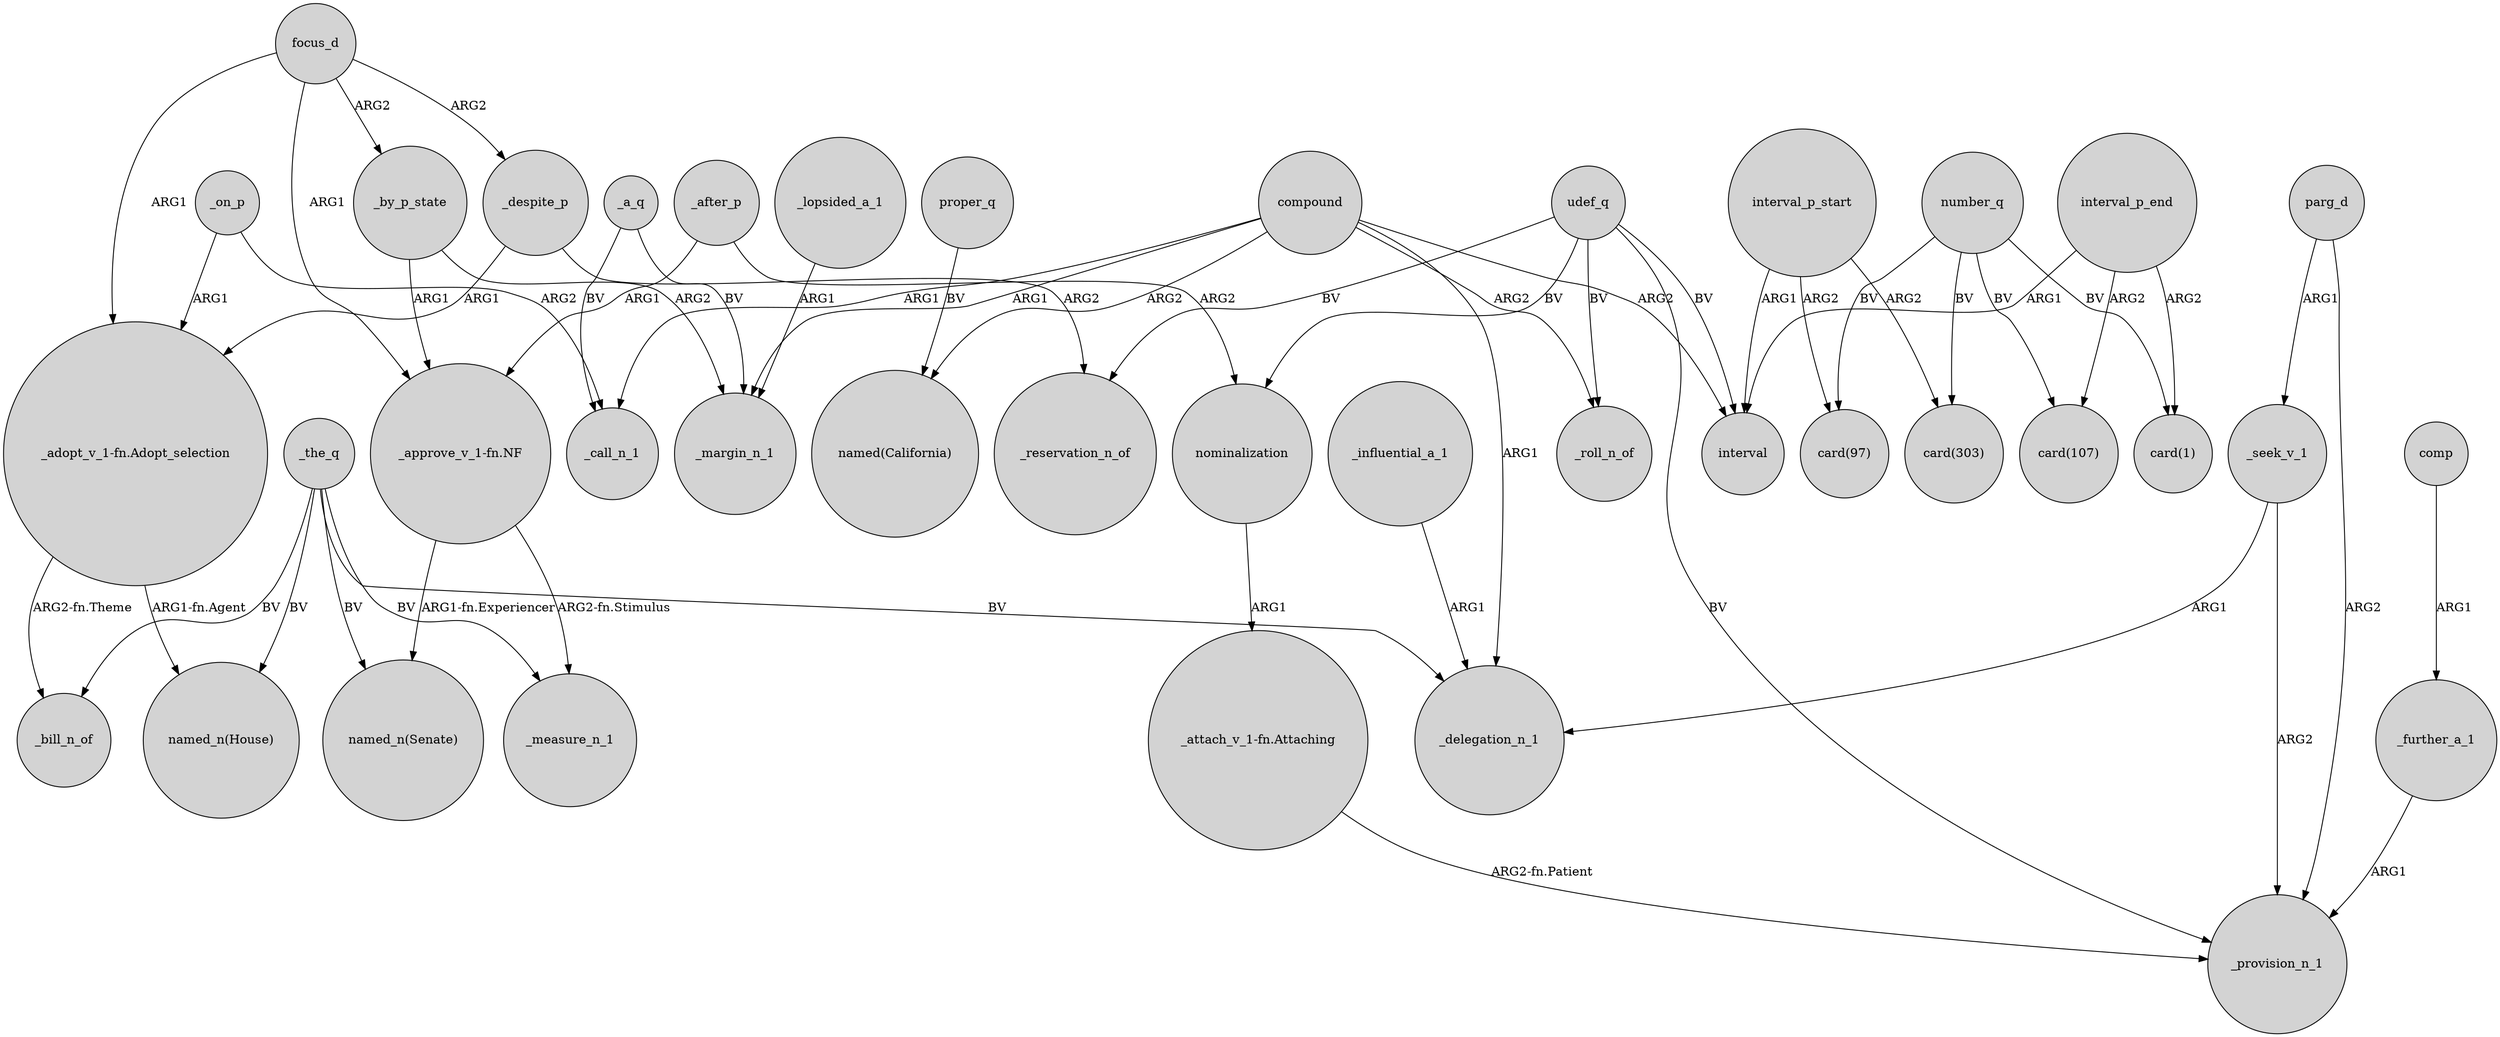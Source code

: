 digraph {
	node [shape=circle style=filled]
	focus_d -> _by_p_state [label=ARG2]
	_the_q -> _bill_n_of [label=BV]
	number_q -> "card(107)" [label=BV]
	_the_q -> _measure_n_1 [label=BV]
	"_adopt_v_1-fn.Adopt_selection" -> "named_n(House)" [label="ARG1-fn.Agent"]
	interval_p_start -> "card(97)" [label=ARG2]
	"_approve_v_1-fn.NF" -> "named_n(Senate)" [label="ARG1-fn.Experiencer"]
	_seek_v_1 -> _provision_n_1 [label=ARG2]
	interval_p_start -> "card(303)" [label=ARG2]
	compound -> _margin_n_1 [label=ARG1]
	_on_p -> _call_n_1 [label=ARG2]
	_by_p_state -> _margin_n_1 [label=ARG2]
	_lopsided_a_1 -> _margin_n_1 [label=ARG1]
	udef_q -> _reservation_n_of [label=BV]
	proper_q -> "named(California)" [label=BV]
	number_q -> "card(303)" [label=BV]
	_seek_v_1 -> _delegation_n_1 [label=ARG1]
	_further_a_1 -> _provision_n_1 [label=ARG1]
	focus_d -> _despite_p [label=ARG2]
	interval_p_end -> "card(1)" [label=ARG2]
	udef_q -> _provision_n_1 [label=BV]
	_the_q -> "named_n(House)" [label=BV]
	parg_d -> _provision_n_1 [label=ARG2]
	_a_q -> _call_n_1 [label=BV]
	"_approve_v_1-fn.NF" -> _measure_n_1 [label="ARG2-fn.Stimulus"]
	interval_p_start -> interval [label=ARG1]
	number_q -> "card(97)" [label=BV]
	_the_q -> "named_n(Senate)" [label=BV]
	comp -> _further_a_1 [label=ARG1]
	compound -> interval [label=ARG2]
	compound -> _delegation_n_1 [label=ARG1]
	udef_q -> _roll_n_of [label=BV]
	_despite_p -> "_adopt_v_1-fn.Adopt_selection" [label=ARG1]
	parg_d -> _seek_v_1 [label=ARG1]
	_by_p_state -> "_approve_v_1-fn.NF" [label=ARG1]
	udef_q -> nominalization [label=BV]
	_on_p -> "_adopt_v_1-fn.Adopt_selection" [label=ARG1]
	number_q -> "card(1)" [label=BV]
	compound -> "named(California)" [label=ARG2]
	_influential_a_1 -> _delegation_n_1 [label=ARG1]
	interval_p_end -> interval [label=ARG1]
	focus_d -> "_adopt_v_1-fn.Adopt_selection" [label=ARG1]
	compound -> _roll_n_of [label=ARG2]
	_a_q -> _margin_n_1 [label=BV]
	interval_p_end -> "card(107)" [label=ARG2]
	"_adopt_v_1-fn.Adopt_selection" -> _bill_n_of [label="ARG2-fn.Theme"]
	_despite_p -> _reservation_n_of [label=ARG2]
	compound -> _call_n_1 [label=ARG1]
	focus_d -> "_approve_v_1-fn.NF" [label=ARG1]
	_after_p -> nominalization [label=ARG2]
	nominalization -> "_attach_v_1-fn.Attaching" [label=ARG1]
	udef_q -> interval [label=BV]
	"_attach_v_1-fn.Attaching" -> _provision_n_1 [label="ARG2-fn.Patient"]
	_after_p -> "_approve_v_1-fn.NF" [label=ARG1]
	_the_q -> _delegation_n_1 [label=BV]
}
